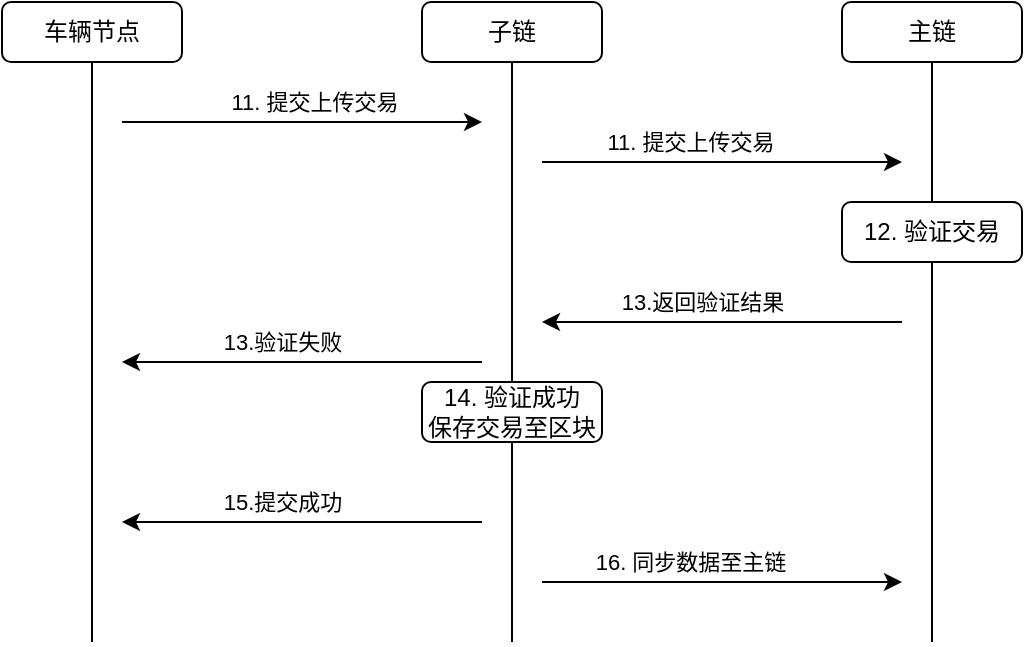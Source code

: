 <mxfile version="20.1.1" type="github">
  <diagram id="d-ZpoT4zATYHA7PLguwY" name="Page-1">
    <mxGraphModel dx="1422" dy="762" grid="1" gridSize="10" guides="1" tooltips="1" connect="1" arrows="1" fold="1" page="1" pageScale="1" pageWidth="827" pageHeight="1169" math="0" shadow="0">
      <root>
        <mxCell id="0" />
        <mxCell id="1" parent="0" />
        <mxCell id="0eHHYWISejK7ODosK7OV-1" value="车辆节点" style="rounded=1;whiteSpace=wrap;html=1;" vertex="1" parent="1">
          <mxGeometry x="70" y="80" width="90" height="30" as="geometry" />
        </mxCell>
        <mxCell id="0eHHYWISejK7ODosK7OV-2" value="" style="endArrow=none;html=1;rounded=0;entryX=0.5;entryY=1;entryDx=0;entryDy=0;" edge="1" parent="1" target="0eHHYWISejK7ODosK7OV-1">
          <mxGeometry width="50" height="50" relative="1" as="geometry">
            <mxPoint x="115" y="400" as="sourcePoint" />
            <mxPoint x="440" y="370" as="targetPoint" />
          </mxGeometry>
        </mxCell>
        <mxCell id="0eHHYWISejK7ODosK7OV-7" value="子链" style="rounded=1;whiteSpace=wrap;html=1;" vertex="1" parent="1">
          <mxGeometry x="280" y="80" width="90" height="30" as="geometry" />
        </mxCell>
        <mxCell id="0eHHYWISejK7ODosK7OV-8" value="" style="endArrow=none;html=1;rounded=0;entryX=0.5;entryY=1;entryDx=0;entryDy=0;" edge="1" parent="1" target="0eHHYWISejK7ODosK7OV-7">
          <mxGeometry width="50" height="50" relative="1" as="geometry">
            <mxPoint x="325" y="400" as="sourcePoint" />
            <mxPoint x="650" y="370" as="targetPoint" />
          </mxGeometry>
        </mxCell>
        <mxCell id="0eHHYWISejK7ODosK7OV-9" value="主链" style="rounded=1;whiteSpace=wrap;html=1;" vertex="1" parent="1">
          <mxGeometry x="490" y="80" width="90" height="30" as="geometry" />
        </mxCell>
        <mxCell id="0eHHYWISejK7ODosK7OV-10" value="" style="endArrow=none;html=1;rounded=0;entryX=0.5;entryY=1;entryDx=0;entryDy=0;" edge="1" parent="1" target="0eHHYWISejK7ODosK7OV-9">
          <mxGeometry width="50" height="50" relative="1" as="geometry">
            <mxPoint x="535" y="400" as="sourcePoint" />
            <mxPoint x="860" y="370" as="targetPoint" />
          </mxGeometry>
        </mxCell>
        <mxCell id="0eHHYWISejK7ODosK7OV-11" value="" style="endArrow=classic;html=1;rounded=0;" edge="1" parent="1">
          <mxGeometry width="50" height="50" relative="1" as="geometry">
            <mxPoint x="130" y="140" as="sourcePoint" />
            <mxPoint x="310" y="140" as="targetPoint" />
          </mxGeometry>
        </mxCell>
        <mxCell id="0eHHYWISejK7ODosK7OV-12" value="11. 提交上传交易" style="edgeLabel;html=1;align=center;verticalAlign=middle;resizable=0;points=[];" vertex="1" connectable="0" parent="0eHHYWISejK7ODosK7OV-11">
          <mxGeometry x="0.247" y="4" relative="1" as="geometry">
            <mxPoint x="-16" y="-6" as="offset" />
          </mxGeometry>
        </mxCell>
        <mxCell id="0eHHYWISejK7ODosK7OV-13" value="" style="endArrow=classic;html=1;rounded=0;" edge="1" parent="1">
          <mxGeometry width="50" height="50" relative="1" as="geometry">
            <mxPoint x="340" y="160" as="sourcePoint" />
            <mxPoint x="520" y="160" as="targetPoint" />
          </mxGeometry>
        </mxCell>
        <mxCell id="0eHHYWISejK7ODosK7OV-14" value="11. 提交上传交易" style="edgeLabel;html=1;align=center;verticalAlign=middle;resizable=0;points=[];" vertex="1" connectable="0" parent="0eHHYWISejK7ODosK7OV-13">
          <mxGeometry x="0.247" y="4" relative="1" as="geometry">
            <mxPoint x="-38" y="-6" as="offset" />
          </mxGeometry>
        </mxCell>
        <mxCell id="0eHHYWISejK7ODosK7OV-15" value="12. 验证交易" style="rounded=1;whiteSpace=wrap;html=1;" vertex="1" parent="1">
          <mxGeometry x="490" y="180" width="90" height="30" as="geometry" />
        </mxCell>
        <mxCell id="0eHHYWISejK7ODosK7OV-16" value="" style="endArrow=classic;html=1;rounded=0;" edge="1" parent="1">
          <mxGeometry width="50" height="50" relative="1" as="geometry">
            <mxPoint x="520" y="240" as="sourcePoint" />
            <mxPoint x="340" y="240" as="targetPoint" />
          </mxGeometry>
        </mxCell>
        <mxCell id="0eHHYWISejK7ODosK7OV-17" value="13.返回验证结果" style="edgeLabel;html=1;align=center;verticalAlign=middle;resizable=0;points=[];" vertex="1" connectable="0" parent="0eHHYWISejK7ODosK7OV-16">
          <mxGeometry x="0.247" y="4" relative="1" as="geometry">
            <mxPoint x="12" y="-14" as="offset" />
          </mxGeometry>
        </mxCell>
        <mxCell id="0eHHYWISejK7ODosK7OV-18" value="" style="endArrow=classic;html=1;rounded=0;" edge="1" parent="1">
          <mxGeometry width="50" height="50" relative="1" as="geometry">
            <mxPoint x="310" y="260" as="sourcePoint" />
            <mxPoint x="130" y="260" as="targetPoint" />
          </mxGeometry>
        </mxCell>
        <mxCell id="0eHHYWISejK7ODosK7OV-19" value="13.验证失败" style="edgeLabel;html=1;align=center;verticalAlign=middle;resizable=0;points=[];" vertex="1" connectable="0" parent="0eHHYWISejK7ODosK7OV-18">
          <mxGeometry x="0.247" y="4" relative="1" as="geometry">
            <mxPoint x="12" y="-14" as="offset" />
          </mxGeometry>
        </mxCell>
        <mxCell id="0eHHYWISejK7ODosK7OV-20" value="14. 验证成功&lt;br&gt;保存交易至区块" style="rounded=1;whiteSpace=wrap;html=1;" vertex="1" parent="1">
          <mxGeometry x="280" y="270" width="90" height="30" as="geometry" />
        </mxCell>
        <mxCell id="0eHHYWISejK7ODosK7OV-22" value="" style="endArrow=classic;html=1;rounded=0;" edge="1" parent="1">
          <mxGeometry width="50" height="50" relative="1" as="geometry">
            <mxPoint x="310" y="340" as="sourcePoint" />
            <mxPoint x="130" y="340" as="targetPoint" />
          </mxGeometry>
        </mxCell>
        <mxCell id="0eHHYWISejK7ODosK7OV-23" value="15.提交成功" style="edgeLabel;html=1;align=center;verticalAlign=middle;resizable=0;points=[];" vertex="1" connectable="0" parent="0eHHYWISejK7ODosK7OV-22">
          <mxGeometry x="0.247" y="4" relative="1" as="geometry">
            <mxPoint x="12" y="-14" as="offset" />
          </mxGeometry>
        </mxCell>
        <mxCell id="0eHHYWISejK7ODosK7OV-24" value="" style="endArrow=classic;html=1;rounded=0;" edge="1" parent="1">
          <mxGeometry width="50" height="50" relative="1" as="geometry">
            <mxPoint x="340" y="370" as="sourcePoint" />
            <mxPoint x="520" y="370" as="targetPoint" />
          </mxGeometry>
        </mxCell>
        <mxCell id="0eHHYWISejK7ODosK7OV-25" value="16. 同步数据至主链" style="edgeLabel;html=1;align=center;verticalAlign=middle;resizable=0;points=[];" vertex="1" connectable="0" parent="0eHHYWISejK7ODosK7OV-24">
          <mxGeometry x="0.247" y="4" relative="1" as="geometry">
            <mxPoint x="-38" y="-6" as="offset" />
          </mxGeometry>
        </mxCell>
      </root>
    </mxGraphModel>
  </diagram>
</mxfile>

